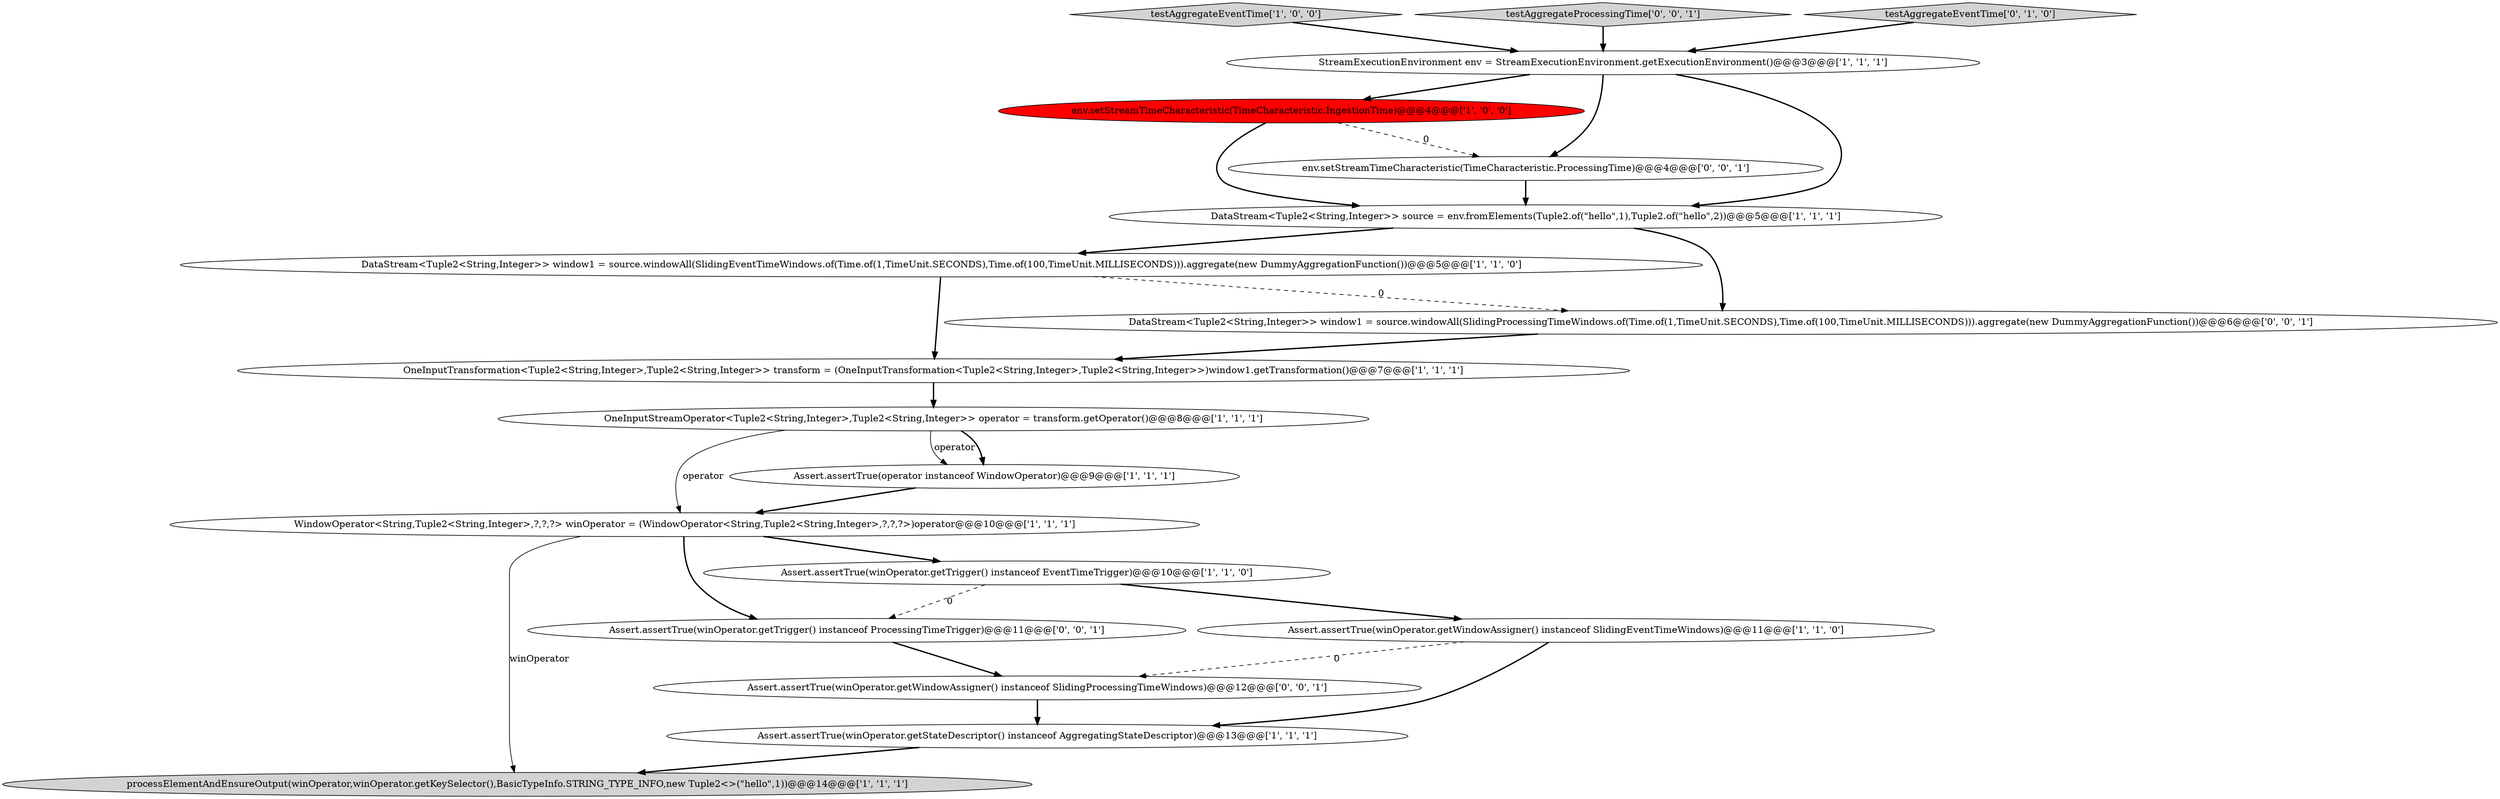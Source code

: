 digraph {
2 [style = filled, label = "testAggregateEventTime['1', '0', '0']", fillcolor = lightgray, shape = diamond image = "AAA0AAABBB1BBB"];
1 [style = filled, label = "OneInputStreamOperator<Tuple2<String,Integer>,Tuple2<String,Integer>> operator = transform.getOperator()@@@8@@@['1', '1', '1']", fillcolor = white, shape = ellipse image = "AAA0AAABBB1BBB"];
7 [style = filled, label = "processElementAndEnsureOutput(winOperator,winOperator.getKeySelector(),BasicTypeInfo.STRING_TYPE_INFO,new Tuple2<>(\"hello\",1))@@@14@@@['1', '1', '1']", fillcolor = lightgray, shape = ellipse image = "AAA0AAABBB1BBB"];
17 [style = filled, label = "Assert.assertTrue(winOperator.getTrigger() instanceof ProcessingTimeTrigger)@@@11@@@['0', '0', '1']", fillcolor = white, shape = ellipse image = "AAA0AAABBB3BBB"];
0 [style = filled, label = "WindowOperator<String,Tuple2<String,Integer>,?,?,?> winOperator = (WindowOperator<String,Tuple2<String,Integer>,?,?,?>)operator@@@10@@@['1', '1', '1']", fillcolor = white, shape = ellipse image = "AAA0AAABBB1BBB"];
4 [style = filled, label = "StreamExecutionEnvironment env = StreamExecutionEnvironment.getExecutionEnvironment()@@@3@@@['1', '1', '1']", fillcolor = white, shape = ellipse image = "AAA0AAABBB1BBB"];
5 [style = filled, label = "env.setStreamTimeCharacteristic(TimeCharacteristic.IngestionTime)@@@4@@@['1', '0', '0']", fillcolor = red, shape = ellipse image = "AAA1AAABBB1BBB"];
3 [style = filled, label = "DataStream<Tuple2<String,Integer>> window1 = source.windowAll(SlidingEventTimeWindows.of(Time.of(1,TimeUnit.SECONDS),Time.of(100,TimeUnit.MILLISECONDS))).aggregate(new DummyAggregationFunction())@@@5@@@['1', '1', '0']", fillcolor = white, shape = ellipse image = "AAA0AAABBB1BBB"];
8 [style = filled, label = "Assert.assertTrue(winOperator.getTrigger() instanceof EventTimeTrigger)@@@10@@@['1', '1', '0']", fillcolor = white, shape = ellipse image = "AAA0AAABBB1BBB"];
15 [style = filled, label = "testAggregateProcessingTime['0', '0', '1']", fillcolor = lightgray, shape = diamond image = "AAA0AAABBB3BBB"];
18 [style = filled, label = "Assert.assertTrue(winOperator.getWindowAssigner() instanceof SlidingProcessingTimeWindows)@@@12@@@['0', '0', '1']", fillcolor = white, shape = ellipse image = "AAA0AAABBB3BBB"];
14 [style = filled, label = "env.setStreamTimeCharacteristic(TimeCharacteristic.ProcessingTime)@@@4@@@['0', '0', '1']", fillcolor = white, shape = ellipse image = "AAA0AAABBB3BBB"];
16 [style = filled, label = "DataStream<Tuple2<String,Integer>> window1 = source.windowAll(SlidingProcessingTimeWindows.of(Time.of(1,TimeUnit.SECONDS),Time.of(100,TimeUnit.MILLISECONDS))).aggregate(new DummyAggregationFunction())@@@6@@@['0', '0', '1']", fillcolor = white, shape = ellipse image = "AAA0AAABBB3BBB"];
9 [style = filled, label = "Assert.assertTrue(winOperator.getWindowAssigner() instanceof SlidingEventTimeWindows)@@@11@@@['1', '1', '0']", fillcolor = white, shape = ellipse image = "AAA0AAABBB1BBB"];
11 [style = filled, label = "OneInputTransformation<Tuple2<String,Integer>,Tuple2<String,Integer>> transform = (OneInputTransformation<Tuple2<String,Integer>,Tuple2<String,Integer>>)window1.getTransformation()@@@7@@@['1', '1', '1']", fillcolor = white, shape = ellipse image = "AAA0AAABBB1BBB"];
6 [style = filled, label = "Assert.assertTrue(operator instanceof WindowOperator)@@@9@@@['1', '1', '1']", fillcolor = white, shape = ellipse image = "AAA0AAABBB1BBB"];
13 [style = filled, label = "testAggregateEventTime['0', '1', '0']", fillcolor = lightgray, shape = diamond image = "AAA0AAABBB2BBB"];
10 [style = filled, label = "Assert.assertTrue(winOperator.getStateDescriptor() instanceof AggregatingStateDescriptor)@@@13@@@['1', '1', '1']", fillcolor = white, shape = ellipse image = "AAA0AAABBB1BBB"];
12 [style = filled, label = "DataStream<Tuple2<String,Integer>> source = env.fromElements(Tuple2.of(\"hello\",1),Tuple2.of(\"hello\",2))@@@5@@@['1', '1', '1']", fillcolor = white, shape = ellipse image = "AAA0AAABBB1BBB"];
4->14 [style = bold, label=""];
5->14 [style = dashed, label="0"];
16->11 [style = bold, label=""];
11->1 [style = bold, label=""];
0->17 [style = bold, label=""];
9->18 [style = dashed, label="0"];
3->11 [style = bold, label=""];
6->0 [style = bold, label=""];
12->16 [style = bold, label=""];
9->10 [style = bold, label=""];
2->4 [style = bold, label=""];
10->7 [style = bold, label=""];
1->6 [style = solid, label="operator"];
0->7 [style = solid, label="winOperator"];
1->6 [style = bold, label=""];
18->10 [style = bold, label=""];
5->12 [style = bold, label=""];
14->12 [style = bold, label=""];
0->8 [style = bold, label=""];
8->9 [style = bold, label=""];
15->4 [style = bold, label=""];
4->12 [style = bold, label=""];
8->17 [style = dashed, label="0"];
12->3 [style = bold, label=""];
4->5 [style = bold, label=""];
1->0 [style = solid, label="operator"];
17->18 [style = bold, label=""];
3->16 [style = dashed, label="0"];
13->4 [style = bold, label=""];
}
